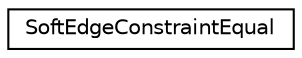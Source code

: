 digraph "Graphical Class Hierarchy"
{
 // INTERACTIVE_SVG=YES
 // LATEX_PDF_SIZE
  edge [fontname="Helvetica",fontsize="10",labelfontname="Helvetica",labelfontsize="10"];
  node [fontname="Helvetica",fontsize="10",shape=record];
  rankdir="LR";
  Node0 [label="SoftEdgeConstraintEqual",height=0.2,width=0.4,color="black", fillcolor="white", style="filled",URL="$structSoftEdgeConstraintEqual.html",tooltip=" "];
}
